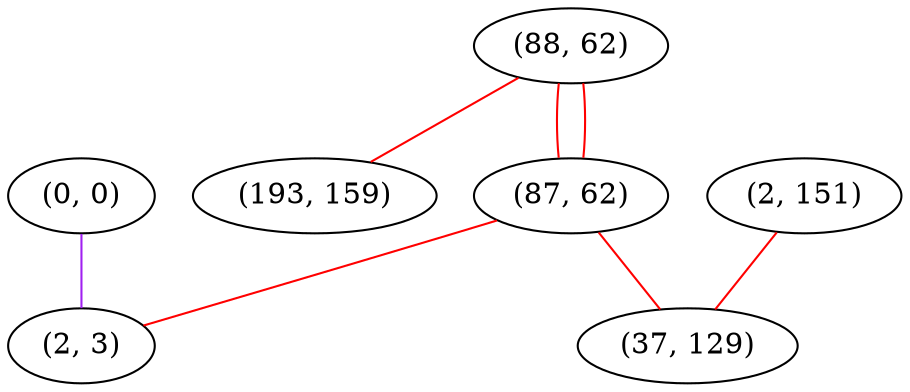 graph "" {
"(88, 62)";
"(87, 62)";
"(0, 0)";
"(2, 151)";
"(2, 3)";
"(37, 129)";
"(193, 159)";
"(88, 62)" -- "(87, 62)"  [color=red, key=0, weight=1];
"(88, 62)" -- "(87, 62)"  [color=red, key=1, weight=1];
"(88, 62)" -- "(193, 159)"  [color=red, key=0, weight=1];
"(87, 62)" -- "(37, 129)"  [color=red, key=0, weight=1];
"(87, 62)" -- "(2, 3)"  [color=red, key=0, weight=1];
"(0, 0)" -- "(2, 3)"  [color=purple, key=0, weight=4];
"(2, 151)" -- "(37, 129)"  [color=red, key=0, weight=1];
}
